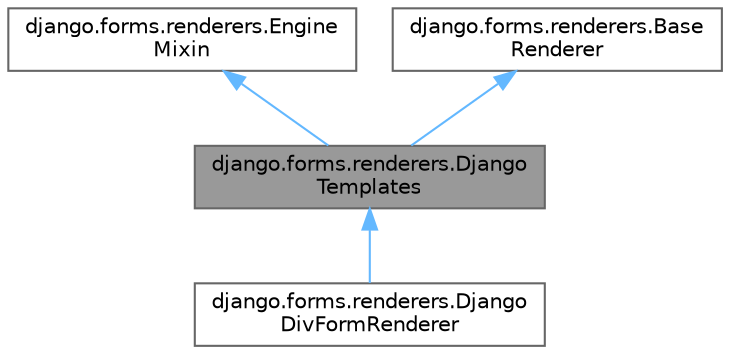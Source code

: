 digraph "django.forms.renderers.DjangoTemplates"
{
 // LATEX_PDF_SIZE
  bgcolor="transparent";
  edge [fontname=Helvetica,fontsize=10,labelfontname=Helvetica,labelfontsize=10];
  node [fontname=Helvetica,fontsize=10,shape=box,height=0.2,width=0.4];
  Node1 [id="Node000001",label="django.forms.renderers.Django\lTemplates",height=0.2,width=0.4,color="gray40", fillcolor="grey60", style="filled", fontcolor="black",tooltip=" "];
  Node2 -> Node1 [id="edge1_Node000001_Node000002",dir="back",color="steelblue1",style="solid",tooltip=" "];
  Node2 [id="Node000002",label="django.forms.renderers.Engine\lMixin",height=0.2,width=0.4,color="gray40", fillcolor="white", style="filled",URL="$classdjango_1_1forms_1_1renderers_1_1_engine_mixin.html",tooltip=" "];
  Node3 -> Node1 [id="edge2_Node000001_Node000003",dir="back",color="steelblue1",style="solid",tooltip=" "];
  Node3 [id="Node000003",label="django.forms.renderers.Base\lRenderer",height=0.2,width=0.4,color="gray40", fillcolor="white", style="filled",URL="$classdjango_1_1forms_1_1renderers_1_1_base_renderer.html",tooltip=" "];
  Node1 -> Node4 [id="edge3_Node000001_Node000004",dir="back",color="steelblue1",style="solid",tooltip=" "];
  Node4 [id="Node000004",label="django.forms.renderers.Django\lDivFormRenderer",height=0.2,width=0.4,color="gray40", fillcolor="white", style="filled",URL="$classdjango_1_1forms_1_1renderers_1_1_django_div_form_renderer.html",tooltip=" "];
}
